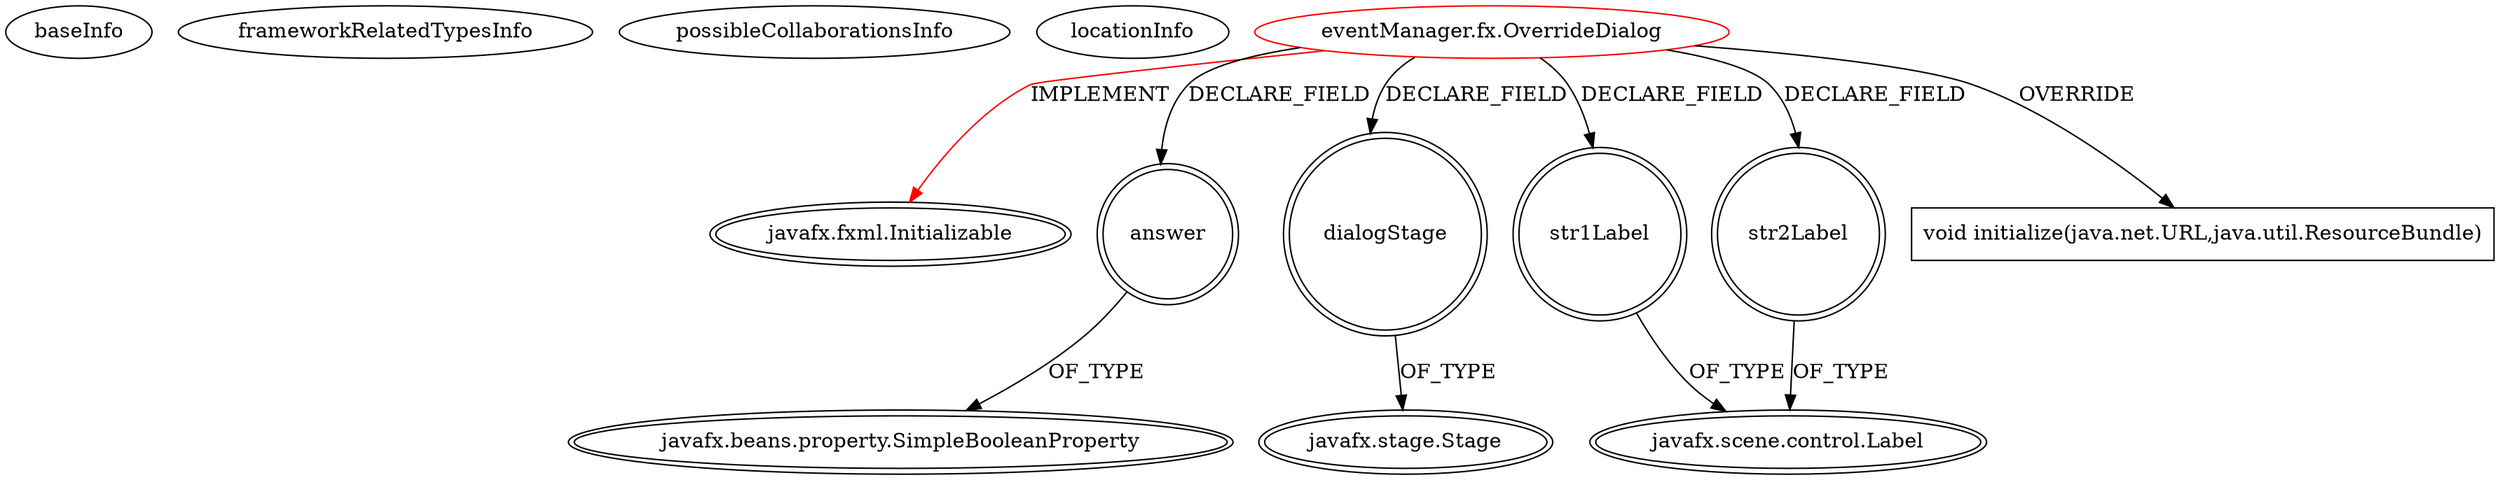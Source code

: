 digraph {
baseInfo[graphId=3045,category="extension_graph",isAnonymous=false,possibleRelation=false]
frameworkRelatedTypesInfo[0="javafx.fxml.Initializable"]
possibleCollaborationsInfo[]
locationInfo[projectName="hock323-eventManager",filePath="/hock323-eventManager/EventManager-master/src/eventManager/fx/OverrideDialog.java",contextSignature="OverrideDialog",graphId="3045"]
0[label="eventManager.fx.OverrideDialog",vertexType="ROOT_CLIENT_CLASS_DECLARATION",isFrameworkType=false,color=red]
1[label="javafx.fxml.Initializable",vertexType="FRAMEWORK_INTERFACE_TYPE",isFrameworkType=true,peripheries=2]
2[label="answer",vertexType="FIELD_DECLARATION",isFrameworkType=true,peripheries=2,shape=circle]
3[label="javafx.beans.property.SimpleBooleanProperty",vertexType="FRAMEWORK_CLASS_TYPE",isFrameworkType=true,peripheries=2]
4[label="dialogStage",vertexType="FIELD_DECLARATION",isFrameworkType=true,peripheries=2,shape=circle]
5[label="javafx.stage.Stage",vertexType="FRAMEWORK_CLASS_TYPE",isFrameworkType=true,peripheries=2]
6[label="str1Label",vertexType="FIELD_DECLARATION",isFrameworkType=true,peripheries=2,shape=circle]
7[label="javafx.scene.control.Label",vertexType="FRAMEWORK_CLASS_TYPE",isFrameworkType=true,peripheries=2]
8[label="str2Label",vertexType="FIELD_DECLARATION",isFrameworkType=true,peripheries=2,shape=circle]
10[label="void initialize(java.net.URL,java.util.ResourceBundle)",vertexType="OVERRIDING_METHOD_DECLARATION",isFrameworkType=false,shape=box]
0->1[label="IMPLEMENT",color=red]
0->2[label="DECLARE_FIELD"]
2->3[label="OF_TYPE"]
0->4[label="DECLARE_FIELD"]
4->5[label="OF_TYPE"]
0->6[label="DECLARE_FIELD"]
6->7[label="OF_TYPE"]
0->8[label="DECLARE_FIELD"]
8->7[label="OF_TYPE"]
0->10[label="OVERRIDE"]
}
